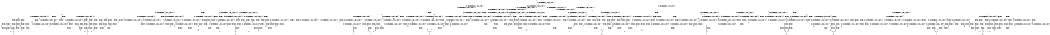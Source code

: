 digraph BCG {
size = "7, 10.5";
center = TRUE;
node [shape = circle];
0 [peripheries = 2];
0 -> 1 [label = "EX !0 !ATOMIC_EXCH_BRANCH (1, +1, TRUE, +0, 2, TRUE) !{}"];
0 -> 2 [label = "EX !2 !ATOMIC_EXCH_BRANCH (1, +0, FALSE, +0, 1, TRUE) !{}"];
0 -> 3 [label = "EX !1 !ATOMIC_EXCH_BRANCH (1, +1, TRUE, +0, 2, TRUE) !{}"];
1 -> 4 [label = "EX !2 !ATOMIC_EXCH_BRANCH (1, +0, FALSE, +0, 1, FALSE) !{0}"];
1 -> 5 [label = "EX !1 !ATOMIC_EXCH_BRANCH (1, +1, TRUE, +0, 2, FALSE) !{0}"];
1 -> 6 [label = "TERMINATE !0"];
2 -> 7 [label = "EX !2 !ATOMIC_EXCH_BRANCH (1, +0, FALSE, +0, 1, TRUE) !{0, 1, 2}"];
2 -> 8 [label = "EX !0 !ATOMIC_EXCH_BRANCH (1, +1, TRUE, +0, 2, TRUE) !{0, 1, 2}"];
2 -> 9 [label = "EX !1 !ATOMIC_EXCH_BRANCH (1, +1, TRUE, +0, 2, TRUE) !{0, 1, 2}"];
2 -> 10 [label = "EX !0 !ATOMIC_EXCH_BRANCH (1, +1, TRUE, +0, 2, TRUE) !{0, 1, 2}"];
3 -> 11 [label = "EX !0 !ATOMIC_EXCH_BRANCH (1, +1, TRUE, +0, 2, FALSE) !{0, 1}"];
3 -> 12 [label = "EX !2 !ATOMIC_EXCH_BRANCH (1, +0, FALSE, +0, 1, FALSE) !{0, 1}"];
3 -> 13 [label = "TERMINATE !1"];
3 -> 14 [label = "EX !0 !ATOMIC_EXCH_BRANCH (1, +1, TRUE, +0, 2, FALSE) !{0, 1}"];
4 -> 15 [label = "EX !1 !ATOMIC_EXCH_BRANCH (1, +1, TRUE, +0, 2, FALSE) !{0, 1, 2}"];
4 -> 16 [label = "TERMINATE !0"];
4 -> 17 [label = "TERMINATE !2"];
5 -> 18 [label = "EX !2 !ATOMIC_EXCH_BRANCH (1, +0, FALSE, +0, 1, FALSE) !{0, 1}"];
5 -> 19 [label = "TERMINATE !0"];
5 -> 20 [label = "TERMINATE !1"];
6 -> 21 [label = "EX !2 !ATOMIC_EXCH_BRANCH (1, +0, FALSE, +0, 1, FALSE) !{}"];
6 -> 22 [label = "EX !1 !ATOMIC_EXCH_BRANCH (1, +1, TRUE, +0, 2, FALSE) !{}"];
7 -> 7 [label = "EX !2 !ATOMIC_EXCH_BRANCH (1, +0, FALSE, +0, 1, TRUE) !{0, 1, 2}"];
7 -> 8 [label = "EX !0 !ATOMIC_EXCH_BRANCH (1, +1, TRUE, +0, 2, TRUE) !{0, 1, 2}"];
7 -> 9 [label = "EX !1 !ATOMIC_EXCH_BRANCH (1, +1, TRUE, +0, 2, TRUE) !{0, 1, 2}"];
7 -> 10 [label = "EX !0 !ATOMIC_EXCH_BRANCH (1, +1, TRUE, +0, 2, TRUE) !{0, 1, 2}"];
8 -> 23 [label = "EX !2 !ATOMIC_EXCH_BRANCH (1, +0, FALSE, +0, 1, FALSE) !{0, 1, 2}"];
8 -> 24 [label = "EX !1 !ATOMIC_EXCH_BRANCH (1, +1, TRUE, +0, 2, FALSE) !{0, 1, 2}"];
8 -> 25 [label = "TERMINATE !0"];
9 -> 26 [label = "EX !2 !ATOMIC_EXCH_BRANCH (1, +0, FALSE, +0, 1, FALSE) !{0, 1, 2}"];
9 -> 24 [label = "EX !0 !ATOMIC_EXCH_BRANCH (1, +1, TRUE, +0, 2, FALSE) !{0, 1, 2}"];
9 -> 27 [label = "TERMINATE !1"];
9 -> 28 [label = "EX !0 !ATOMIC_EXCH_BRANCH (1, +1, TRUE, +0, 2, FALSE) !{0, 1, 2}"];
10 -> 29 [label = "EX !1 !ATOMIC_EXCH_BRANCH (1, +1, TRUE, +0, 2, FALSE) !{0, 1, 2}"];
10 -> 30 [label = "EX !2 !ATOMIC_EXCH_BRANCH (1, +0, FALSE, +0, 1, FALSE) !{0, 1, 2}"];
10 -> 28 [label = "EX !1 !ATOMIC_EXCH_BRANCH (1, +1, TRUE, +0, 2, FALSE) !{0, 1, 2}"];
10 -> 31 [label = "TERMINATE !0"];
11 -> 18 [label = "EX !2 !ATOMIC_EXCH_BRANCH (1, +0, FALSE, +0, 1, FALSE) !{0, 1}"];
11 -> 19 [label = "TERMINATE !0"];
11 -> 20 [label = "TERMINATE !1"];
12 -> 15 [label = "EX !0 !ATOMIC_EXCH_BRANCH (1, +1, TRUE, +0, 2, FALSE) !{0, 1, 2}"];
12 -> 32 [label = "TERMINATE !2"];
12 -> 33 [label = "TERMINATE !1"];
12 -> 34 [label = "EX !0 !ATOMIC_EXCH_BRANCH (1, +1, TRUE, +0, 2, FALSE) !{0, 1, 2}"];
13 -> 35 [label = "EX !0 !ATOMIC_EXCH_BRANCH (1, +1, TRUE, +0, 2, FALSE) !{0}"];
13 -> 36 [label = "EX !2 !ATOMIC_EXCH_BRANCH (1, +0, FALSE, +0, 1, FALSE) !{0}"];
13 -> 37 [label = "EX !0 !ATOMIC_EXCH_BRANCH (1, +1, TRUE, +0, 2, FALSE) !{0}"];
14 -> 38 [label = "EX !2 !ATOMIC_EXCH_BRANCH (1, +0, FALSE, +0, 1, FALSE) !{0, 1}"];
14 -> 39 [label = "TERMINATE !0"];
14 -> 40 [label = "TERMINATE !1"];
15 -> 41 [label = "TERMINATE !0"];
15 -> 42 [label = "TERMINATE !2"];
15 -> 43 [label = "TERMINATE !1"];
16 -> 44 [label = "EX !1 !ATOMIC_EXCH_BRANCH (1, +1, TRUE, +0, 2, FALSE) !{1, 2}"];
16 -> 45 [label = "TERMINATE !2"];
16 -> 46 [label = "EX !1 !ATOMIC_EXCH_BRANCH (1, +1, TRUE, +0, 2, FALSE) !{1, 2}"];
17 -> 47 [label = "EX !1 !ATOMIC_EXCH_BRANCH (1, +1, TRUE, +0, 2, FALSE) !{0, 1}"];
17 -> 48 [label = "TERMINATE !0"];
18 -> 41 [label = "TERMINATE !0"];
18 -> 42 [label = "TERMINATE !2"];
18 -> 43 [label = "TERMINATE !1"];
19 -> 49 [label = "EX !2 !ATOMIC_EXCH_BRANCH (1, +0, FALSE, +0, 1, FALSE) !{1}"];
19 -> 50 [label = "TERMINATE !1"];
20 -> 51 [label = "EX !2 !ATOMIC_EXCH_BRANCH (1, +0, FALSE, +0, 1, FALSE) !{0}"];
20 -> 52 [label = "TERMINATE !0"];
21 -> 44 [label = "EX !1 !ATOMIC_EXCH_BRANCH (1, +1, TRUE, +0, 2, FALSE) !{1, 2}"];
21 -> 45 [label = "TERMINATE !2"];
21 -> 46 [label = "EX !1 !ATOMIC_EXCH_BRANCH (1, +1, TRUE, +0, 2, FALSE) !{1, 2}"];
22 -> 49 [label = "EX !2 !ATOMIC_EXCH_BRANCH (1, +0, FALSE, +0, 1, FALSE) !{1}"];
22 -> 50 [label = "TERMINATE !1"];
23 -> 15 [label = "EX !1 !ATOMIC_EXCH_BRANCH (1, +1, TRUE, +0, 2, FALSE) !{0, 1, 2}"];
23 -> 16 [label = "TERMINATE !0"];
23 -> 17 [label = "TERMINATE !2"];
24 -> 53 [label = "EX !2 !ATOMIC_EXCH_BRANCH (1, +0, FALSE, +0, 1, FALSE) !{0, 1, 2}"];
24 -> 54 [label = "TERMINATE !0"];
24 -> 55 [label = "TERMINATE !1"];
25 -> 56 [label = "EX !2 !ATOMIC_EXCH_BRANCH (1, +0, FALSE, +0, 1, FALSE) !{1, 2}"];
25 -> 57 [label = "EX !1 !ATOMIC_EXCH_BRANCH (1, +1, TRUE, +0, 2, FALSE) !{1, 2}"];
25 -> 58 [label = "EX !1 !ATOMIC_EXCH_BRANCH (1, +1, TRUE, +0, 2, FALSE) !{1, 2}"];
26 -> 15 [label = "EX !0 !ATOMIC_EXCH_BRANCH (1, +1, TRUE, +0, 2, FALSE) !{0, 1, 2}"];
26 -> 32 [label = "TERMINATE !2"];
26 -> 33 [label = "TERMINATE !1"];
26 -> 34 [label = "EX !0 !ATOMIC_EXCH_BRANCH (1, +1, TRUE, +0, 2, FALSE) !{0, 1, 2}"];
27 -> 59 [label = "EX !2 !ATOMIC_EXCH_BRANCH (1, +0, FALSE, +0, 1, FALSE) !{0, 2}"];
27 -> 60 [label = "EX !0 !ATOMIC_EXCH_BRANCH (1, +1, TRUE, +0, 2, FALSE) !{0, 2}"];
27 -> 61 [label = "EX !0 !ATOMIC_EXCH_BRANCH (1, +1, TRUE, +0, 2, FALSE) !{0, 2}"];
28 -> 62 [label = "EX !2 !ATOMIC_EXCH_BRANCH (1, +0, FALSE, +0, 1, FALSE) !{0, 1, 2}"];
28 -> 63 [label = "TERMINATE !0"];
28 -> 64 [label = "TERMINATE !1"];
29 -> 65 [label = "EX !2 !ATOMIC_EXCH_BRANCH (1, +0, FALSE, +0, 1, FALSE) !{0, 1, 2}"];
29 -> 66 [label = "EX !2 !ATOMIC_EXCH_BRANCH (1, +0, FALSE, +0, 1, FALSE) !{0, 1, 2}"];
29 -> 67 [label = "TERMINATE !0"];
29 -> 68 [label = "TERMINATE !1"];
30 -> 69 [label = "EX !1 !ATOMIC_EXCH_BRANCH (1, +1, TRUE, +0, 2, FALSE) !{0, 1, 2}"];
30 -> 34 [label = "EX !1 !ATOMIC_EXCH_BRANCH (1, +1, TRUE, +0, 2, FALSE) !{0, 1, 2}"];
30 -> 70 [label = "TERMINATE !0"];
30 -> 71 [label = "TERMINATE !2"];
31 -> 72 [label = "EX !2 !ATOMIC_EXCH_BRANCH (1, +0, FALSE, +0, 1, FALSE) !{1, 2}"];
31 -> 73 [label = "EX !1 !ATOMIC_EXCH_BRANCH (1, +1, TRUE, +0, 2, FALSE) !{1, 2}"];
32 -> 47 [label = "EX !0 !ATOMIC_EXCH_BRANCH (1, +1, TRUE, +0, 2, FALSE) !{0, 1}"];
32 -> 74 [label = "TERMINATE !1"];
32 -> 75 [label = "EX !0 !ATOMIC_EXCH_BRANCH (1, +1, TRUE, +0, 2, FALSE) !{0, 1}"];
33 -> 76 [label = "EX !0 !ATOMIC_EXCH_BRANCH (1, +1, TRUE, +0, 2, FALSE) !{0, 2}"];
33 -> 77 [label = "TERMINATE !2"];
33 -> 78 [label = "EX !0 !ATOMIC_EXCH_BRANCH (1, +1, TRUE, +0, 2, FALSE) !{0, 2}"];
34 -> 79 [label = "TERMINATE !0"];
34 -> 80 [label = "TERMINATE !2"];
34 -> 81 [label = "TERMINATE !1"];
35 -> 51 [label = "EX !2 !ATOMIC_EXCH_BRANCH (1, +0, FALSE, +0, 1, FALSE) !{0}"];
35 -> 52 [label = "TERMINATE !0"];
36 -> 76 [label = "EX !0 !ATOMIC_EXCH_BRANCH (1, +1, TRUE, +0, 2, FALSE) !{0, 2}"];
36 -> 77 [label = "TERMINATE !2"];
36 -> 78 [label = "EX !0 !ATOMIC_EXCH_BRANCH (1, +1, TRUE, +0, 2, FALSE) !{0, 2}"];
37 -> 82 [label = "EX !2 !ATOMIC_EXCH_BRANCH (1, +0, FALSE, +0, 1, FALSE) !{0}"];
37 -> 83 [label = "TERMINATE !0"];
38 -> 84 [label = "TERMINATE !0"];
38 -> 85 [label = "TERMINATE !2"];
38 -> 86 [label = "TERMINATE !1"];
39 -> 87 [label = "EX !2 !ATOMIC_EXCH_BRANCH (1, +0, FALSE, +0, 1, FALSE) !{1}"];
39 -> 88 [label = "TERMINATE !1"];
40 -> 89 [label = "EX !2 !ATOMIC_EXCH_BRANCH (1, +0, FALSE, +0, 1, FALSE) !{0}"];
40 -> 90 [label = "TERMINATE !0"];
41 -> 91 [label = "TERMINATE !2"];
41 -> 92 [label = "TERMINATE !1"];
42 -> 93 [label = "TERMINATE !0"];
42 -> 94 [label = "TERMINATE !1"];
43 -> 95 [label = "TERMINATE !0"];
43 -> 96 [label = "TERMINATE !2"];
44 -> 91 [label = "TERMINATE !2"];
44 -> 92 [label = "TERMINATE !1"];
45 -> 97 [label = "EX !1 !ATOMIC_EXCH_BRANCH (1, +1, TRUE, +0, 2, FALSE) !{1}"];
45 -> 98 [label = "EX !1 !ATOMIC_EXCH_BRANCH (1, +1, TRUE, +0, 2, FALSE) !{1}"];
46 -> 99 [label = "TERMINATE !2"];
46 -> 100 [label = "TERMINATE !1"];
47 -> 93 [label = "TERMINATE !0"];
47 -> 94 [label = "TERMINATE !1"];
48 -> 97 [label = "EX !1 !ATOMIC_EXCH_BRANCH (1, +1, TRUE, +0, 2, FALSE) !{1}"];
48 -> 98 [label = "EX !1 !ATOMIC_EXCH_BRANCH (1, +1, TRUE, +0, 2, FALSE) !{1}"];
49 -> 91 [label = "TERMINATE !2"];
49 -> 92 [label = "TERMINATE !1"];
50 -> 101 [label = "EX !2 !ATOMIC_EXCH_BRANCH (1, +0, FALSE, +0, 1, FALSE) !{}"];
51 -> 95 [label = "TERMINATE !0"];
51 -> 96 [label = "TERMINATE !2"];
52 -> 101 [label = "EX !2 !ATOMIC_EXCH_BRANCH (1, +0, FALSE, +0, 1, FALSE) !{}"];
53 -> 41 [label = "TERMINATE !0"];
53 -> 42 [label = "TERMINATE !2"];
53 -> 43 [label = "TERMINATE !1"];
54 -> 102 [label = "EX !2 !ATOMIC_EXCH_BRANCH (1, +0, FALSE, +0, 1, FALSE) !{1, 2}"];
54 -> 103 [label = "TERMINATE !1"];
55 -> 104 [label = "EX !2 !ATOMIC_EXCH_BRANCH (1, +0, FALSE, +0, 1, FALSE) !{0, 2}"];
55 -> 105 [label = "TERMINATE !0"];
56 -> 44 [label = "EX !1 !ATOMIC_EXCH_BRANCH (1, +1, TRUE, +0, 2, FALSE) !{1, 2}"];
56 -> 45 [label = "TERMINATE !2"];
56 -> 46 [label = "EX !1 !ATOMIC_EXCH_BRANCH (1, +1, TRUE, +0, 2, FALSE) !{1, 2}"];
57 -> 102 [label = "EX !2 !ATOMIC_EXCH_BRANCH (1, +0, FALSE, +0, 1, FALSE) !{1, 2}"];
57 -> 103 [label = "TERMINATE !1"];
58 -> 106 [label = "EX !2 !ATOMIC_EXCH_BRANCH (1, +0, FALSE, +0, 1, FALSE) !{1, 2}"];
58 -> 107 [label = "EX !2 !ATOMIC_EXCH_BRANCH (1, +0, FALSE, +0, 1, FALSE) !{1, 2}"];
58 -> 108 [label = "TERMINATE !1"];
59 -> 76 [label = "EX !0 !ATOMIC_EXCH_BRANCH (1, +1, TRUE, +0, 2, FALSE) !{0, 2}"];
59 -> 77 [label = "TERMINATE !2"];
59 -> 78 [label = "EX !0 !ATOMIC_EXCH_BRANCH (1, +1, TRUE, +0, 2, FALSE) !{0, 2}"];
60 -> 104 [label = "EX !2 !ATOMIC_EXCH_BRANCH (1, +0, FALSE, +0, 1, FALSE) !{0, 2}"];
60 -> 105 [label = "TERMINATE !0"];
61 -> 109 [label = "EX !2 !ATOMIC_EXCH_BRANCH (1, +0, FALSE, +0, 1, FALSE) !{0, 2}"];
61 -> 110 [label = "EX !2 !ATOMIC_EXCH_BRANCH (1, +0, FALSE, +0, 1, FALSE) !{0, 2}"];
61 -> 111 [label = "TERMINATE !0"];
62 -> 79 [label = "TERMINATE !0"];
62 -> 80 [label = "TERMINATE !2"];
62 -> 81 [label = "TERMINATE !1"];
63 -> 112 [label = "EX !2 !ATOMIC_EXCH_BRANCH (1, +0, FALSE, +0, 1, FALSE) !{1, 2}"];
63 -> 113 [label = "TERMINATE !1"];
64 -> 114 [label = "EX !2 !ATOMIC_EXCH_BRANCH (1, +0, FALSE, +0, 1, FALSE) !{0, 2}"];
64 -> 115 [label = "TERMINATE !0"];
65 -> 116 [label = "TERMINATE !0"];
65 -> 117 [label = "TERMINATE !2"];
65 -> 118 [label = "TERMINATE !1"];
66 -> 119 [label = "TERMINATE !0"];
66 -> 120 [label = "TERMINATE !2"];
66 -> 121 [label = "TERMINATE !1"];
67 -> 122 [label = "EX !2 !ATOMIC_EXCH_BRANCH (1, +0, FALSE, +0, 1, FALSE) !{1, 2}"];
67 -> 123 [label = "TERMINATE !1"];
68 -> 124 [label = "EX !2 !ATOMIC_EXCH_BRANCH (1, +0, FALSE, +0, 1, FALSE) !{0, 2}"];
68 -> 125 [label = "TERMINATE !0"];
69 -> 119 [label = "TERMINATE !0"];
69 -> 120 [label = "TERMINATE !2"];
69 -> 121 [label = "TERMINATE !1"];
70 -> 126 [label = "EX !1 !ATOMIC_EXCH_BRANCH (1, +1, TRUE, +0, 2, FALSE) !{1, 2}"];
70 -> 127 [label = "TERMINATE !2"];
71 -> 128 [label = "EX !1 !ATOMIC_EXCH_BRANCH (1, +1, TRUE, +0, 2, FALSE) !{0, 1}"];
71 -> 129 [label = "TERMINATE !0"];
72 -> 126 [label = "EX !1 !ATOMIC_EXCH_BRANCH (1, +1, TRUE, +0, 2, FALSE) !{1, 2}"];
72 -> 127 [label = "TERMINATE !2"];
73 -> 112 [label = "EX !2 !ATOMIC_EXCH_BRANCH (1, +0, FALSE, +0, 1, FALSE) !{1, 2}"];
73 -> 113 [label = "TERMINATE !1"];
74 -> 130 [label = "EX !0 !ATOMIC_EXCH_BRANCH (1, +1, TRUE, +0, 2, FALSE) !{0}"];
74 -> 131 [label = "EX !0 !ATOMIC_EXCH_BRANCH (1, +1, TRUE, +0, 2, FALSE) !{0}"];
75 -> 132 [label = "TERMINATE !0"];
75 -> 133 [label = "TERMINATE !1"];
76 -> 95 [label = "TERMINATE !0"];
76 -> 96 [label = "TERMINATE !2"];
77 -> 130 [label = "EX !0 !ATOMIC_EXCH_BRANCH (1, +1, TRUE, +0, 2, FALSE) !{0}"];
77 -> 131 [label = "EX !0 !ATOMIC_EXCH_BRANCH (1, +1, TRUE, +0, 2, FALSE) !{0}"];
78 -> 134 [label = "TERMINATE !0"];
78 -> 135 [label = "TERMINATE !2"];
79 -> 136 [label = "TERMINATE !2"];
79 -> 137 [label = "TERMINATE !1"];
80 -> 138 [label = "TERMINATE !0"];
80 -> 139 [label = "TERMINATE !1"];
81 -> 140 [label = "TERMINATE !0"];
81 -> 141 [label = "TERMINATE !2"];
82 -> 142 [label = "TERMINATE !0"];
82 -> 143 [label = "TERMINATE !2"];
83 -> 144 [label = "EX !2 !ATOMIC_EXCH_BRANCH (1, +0, FALSE, +0, 1, FALSE) !{}"];
84 -> 145 [label = "TERMINATE !2"];
84 -> 146 [label = "TERMINATE !1"];
85 -> 132 [label = "TERMINATE !0"];
85 -> 133 [label = "TERMINATE !1"];
86 -> 147 [label = "TERMINATE !0"];
86 -> 148 [label = "TERMINATE !2"];
87 -> 145 [label = "TERMINATE !2"];
87 -> 146 [label = "TERMINATE !1"];
88 -> 149 [label = "EX !2 !ATOMIC_EXCH_BRANCH (1, +0, FALSE, +0, 1, FALSE) !{}"];
89 -> 147 [label = "TERMINATE !0"];
89 -> 148 [label = "TERMINATE !2"];
90 -> 149 [label = "EX !2 !ATOMIC_EXCH_BRANCH (1, +0, FALSE, +0, 1, FALSE) !{}"];
91 -> 150 [label = "TERMINATE !1"];
92 -> 151 [label = "TERMINATE !2"];
93 -> 150 [label = "TERMINATE !1"];
94 -> 152 [label = "TERMINATE !0"];
95 -> 151 [label = "TERMINATE !2"];
96 -> 152 [label = "TERMINATE !0"];
97 -> 150 [label = "TERMINATE !1"];
98 -> 153 [label = "TERMINATE !1"];
99 -> 154 [label = "TERMINATE !1"];
100 -> 155 [label = "TERMINATE !2"];
101 -> 151 [label = "TERMINATE !2"];
102 -> 91 [label = "TERMINATE !2"];
102 -> 92 [label = "TERMINATE !1"];
103 -> 156 [label = "EX !2 !ATOMIC_EXCH_BRANCH (1, +0, FALSE, +0, 1, FALSE) !{2}"];
103 -> 157 [label = "EX !2 !ATOMIC_EXCH_BRANCH (1, +0, FALSE, +0, 1, FALSE) !{2}"];
104 -> 95 [label = "TERMINATE !0"];
104 -> 96 [label = "TERMINATE !2"];
105 -> 156 [label = "EX !2 !ATOMIC_EXCH_BRANCH (1, +0, FALSE, +0, 1, FALSE) !{2}"];
105 -> 157 [label = "EX !2 !ATOMIC_EXCH_BRANCH (1, +0, FALSE, +0, 1, FALSE) !{2}"];
106 -> 158 [label = "TERMINATE !2"];
106 -> 159 [label = "TERMINATE !1"];
107 -> 99 [label = "TERMINATE !2"];
107 -> 100 [label = "TERMINATE !1"];
108 -> 160 [label = "EX !2 !ATOMIC_EXCH_BRANCH (1, +0, FALSE, +0, 1, FALSE) !{2}"];
109 -> 161 [label = "TERMINATE !0"];
109 -> 162 [label = "TERMINATE !2"];
110 -> 134 [label = "TERMINATE !0"];
110 -> 135 [label = "TERMINATE !2"];
111 -> 163 [label = "EX !2 !ATOMIC_EXCH_BRANCH (1, +0, FALSE, +0, 1, FALSE) !{2}"];
112 -> 136 [label = "TERMINATE !2"];
112 -> 137 [label = "TERMINATE !1"];
113 -> 164 [label = "EX !2 !ATOMIC_EXCH_BRANCH (1, +0, FALSE, +0, 1, FALSE) !{2}"];
114 -> 140 [label = "TERMINATE !0"];
114 -> 141 [label = "TERMINATE !2"];
115 -> 164 [label = "EX !2 !ATOMIC_EXCH_BRANCH (1, +0, FALSE, +0, 1, FALSE) !{2}"];
116 -> 165 [label = "TERMINATE !2"];
116 -> 166 [label = "TERMINATE !1"];
117 -> 167 [label = "TERMINATE !0"];
117 -> 168 [label = "TERMINATE !1"];
118 -> 169 [label = "TERMINATE !0"];
118 -> 170 [label = "TERMINATE !2"];
119 -> 171 [label = "TERMINATE !2"];
119 -> 172 [label = "TERMINATE !1"];
120 -> 173 [label = "TERMINATE !0"];
120 -> 174 [label = "TERMINATE !1"];
121 -> 175 [label = "TERMINATE !0"];
121 -> 176 [label = "TERMINATE !2"];
122 -> 171 [label = "TERMINATE !2"];
122 -> 172 [label = "TERMINATE !1"];
123 -> 177 [label = "EX !2 !ATOMIC_EXCH_BRANCH (1, +0, FALSE, +0, 1, FALSE) !{2}"];
124 -> 175 [label = "TERMINATE !0"];
124 -> 176 [label = "TERMINATE !2"];
125 -> 177 [label = "EX !2 !ATOMIC_EXCH_BRANCH (1, +0, FALSE, +0, 1, FALSE) !{2}"];
126 -> 136 [label = "TERMINATE !2"];
126 -> 137 [label = "TERMINATE !1"];
127 -> 178 [label = "EX !1 !ATOMIC_EXCH_BRANCH (1, +1, TRUE, +0, 2, FALSE) !{1}"];
128 -> 138 [label = "TERMINATE !0"];
128 -> 139 [label = "TERMINATE !1"];
129 -> 178 [label = "EX !1 !ATOMIC_EXCH_BRANCH (1, +1, TRUE, +0, 2, FALSE) !{1}"];
130 -> 152 [label = "TERMINATE !0"];
131 -> 179 [label = "TERMINATE !0"];
132 -> 180 [label = "TERMINATE !1"];
133 -> 181 [label = "TERMINATE !0"];
134 -> 182 [label = "TERMINATE !2"];
135 -> 183 [label = "TERMINATE !0"];
136 -> 184 [label = "TERMINATE !1"];
137 -> 185 [label = "TERMINATE !2"];
138 -> 184 [label = "TERMINATE !1"];
139 -> 186 [label = "TERMINATE !0"];
140 -> 185 [label = "TERMINATE !2"];
141 -> 186 [label = "TERMINATE !0"];
142 -> 187 [label = "TERMINATE !2"];
143 -> 179 [label = "TERMINATE !0"];
144 -> 187 [label = "TERMINATE !2"];
145 -> 180 [label = "TERMINATE !1"];
146 -> 188 [label = "TERMINATE !2"];
147 -> 188 [label = "TERMINATE !2"];
148 -> 181 [label = "TERMINATE !0"];
149 -> 188 [label = "TERMINATE !2"];
150 -> 189 [label = "exit"];
151 -> 189 [label = "exit"];
152 -> 189 [label = "exit"];
153 -> 190 [label = "exit"];
154 -> 191 [label = "exit"];
155 -> 191 [label = "exit"];
156 -> 151 [label = "TERMINATE !2"];
157 -> 192 [label = "TERMINATE !2"];
158 -> 193 [label = "TERMINATE !1"];
159 -> 194 [label = "TERMINATE !2"];
160 -> 155 [label = "TERMINATE !2"];
161 -> 195 [label = "TERMINATE !2"];
162 -> 196 [label = "TERMINATE !0"];
163 -> 182 [label = "TERMINATE !2"];
164 -> 185 [label = "TERMINATE !2"];
165 -> 197 [label = "TERMINATE !1"];
166 -> 198 [label = "TERMINATE !2"];
167 -> 197 [label = "TERMINATE !1"];
168 -> 199 [label = "TERMINATE !0"];
169 -> 198 [label = "TERMINATE !2"];
170 -> 199 [label = "TERMINATE !0"];
171 -> 200 [label = "TERMINATE !1"];
172 -> 201 [label = "TERMINATE !2"];
173 -> 200 [label = "TERMINATE !1"];
174 -> 202 [label = "TERMINATE !0"];
175 -> 201 [label = "TERMINATE !2"];
176 -> 202 [label = "TERMINATE !0"];
177 -> 201 [label = "TERMINATE !2"];
178 -> 184 [label = "TERMINATE !1"];
179 -> 203 [label = "exit"];
180 -> 204 [label = "exit"];
181 -> 204 [label = "exit"];
182 -> 205 [label = "exit"];
183 -> 205 [label = "exit"];
184 -> 206 [label = "exit"];
185 -> 206 [label = "exit"];
186 -> 206 [label = "exit"];
187 -> 203 [label = "exit"];
188 -> 204 [label = "exit"];
192 -> 207 [label = "exit"];
193 -> 208 [label = "exit"];
194 -> 208 [label = "exit"];
195 -> 209 [label = "exit"];
196 -> 209 [label = "exit"];
197 -> 210 [label = "exit"];
198 -> 210 [label = "exit"];
199 -> 210 [label = "exit"];
200 -> 211 [label = "exit"];
201 -> 211 [label = "exit"];
202 -> 211 [label = "exit"];
}

